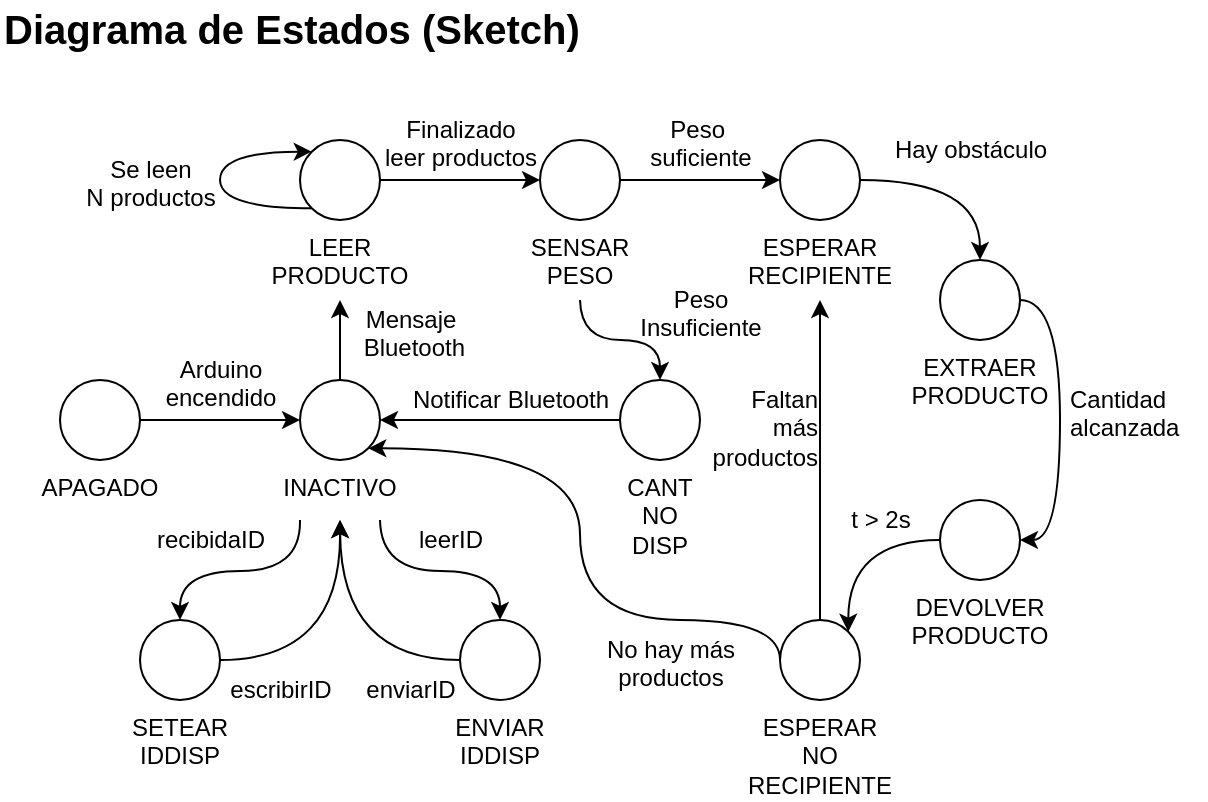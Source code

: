 <mxfile version="10.8.8" type="device"><diagram id="LdGHmscpzm3_y8xrU2Cn" name="Page-1"><mxGraphModel dx="1074" dy="435" grid="1" gridSize="10" guides="1" tooltips="1" connect="1" arrows="1" fold="1" page="1" pageScale="1" pageWidth="827" pageHeight="1169" math="0" shadow="0"><root><mxCell id="0"/><mxCell id="1" parent="0"/><mxCell id="h4iURpKuY5xD3Hi3p4hR-3" style="edgeStyle=orthogonalEdgeStyle;orthogonalLoop=1;jettySize=auto;html=1;exitX=1;exitY=0.5;exitDx=0;exitDy=0;entryX=0;entryY=0.5;entryDx=0;entryDy=0;curved=1;" parent="1" source="h4iURpKuY5xD3Hi3p4hR-1" target="h4iURpKuY5xD3Hi3p4hR-2" edge="1"><mxGeometry relative="1" as="geometry"/></mxCell><mxCell id="h4iURpKuY5xD3Hi3p4hR-1" value="APAGADO" style="ellipse;whiteSpace=wrap;html=1;aspect=fixed;labelPosition=center;verticalLabelPosition=bottom;align=center;verticalAlign=top;" parent="1" vertex="1"><mxGeometry x="40" y="200" width="40" height="40" as="geometry"/></mxCell><mxCell id="h4iURpKuY5xD3Hi3p4hR-29" style="edgeStyle=orthogonalEdgeStyle;curved=1;orthogonalLoop=1;jettySize=auto;html=1;exitX=1;exitY=0.5;exitDx=0;exitDy=0;entryX=0;entryY=0.5;entryDx=0;entryDy=0;startArrow=classic;startFill=1;endArrow=none;endFill=0;" parent="1" source="h4iURpKuY5xD3Hi3p4hR-2" target="h4iURpKuY5xD3Hi3p4hR-26" edge="1"><mxGeometry relative="1" as="geometry"/></mxCell><mxCell id="h4iURpKuY5xD3Hi3p4hR-30" style="edgeStyle=orthogonalEdgeStyle;curved=1;orthogonalLoop=1;jettySize=auto;html=1;exitX=0.5;exitY=0;exitDx=0;exitDy=0;startArrow=none;startFill=0;endArrow=classic;endFill=1;" parent="1" source="h4iURpKuY5xD3Hi3p4hR-2" edge="1"><mxGeometry relative="1" as="geometry"><mxPoint x="180" y="160" as="targetPoint"/></mxGeometry></mxCell><mxCell id="h4iURpKuY5xD3Hi3p4hR-2" value="INACTIVO&lt;br&gt;" style="ellipse;whiteSpace=wrap;html=1;aspect=fixed;labelPosition=center;verticalLabelPosition=bottom;align=center;verticalAlign=top;" parent="1" vertex="1"><mxGeometry x="160" y="200" width="40" height="40" as="geometry"/></mxCell><mxCell id="h4iURpKuY5xD3Hi3p4hR-4" value="Diagrama de Estados (Sketch)" style="text;html=1;resizable=0;points=[];autosize=1;align=left;verticalAlign=top;spacingTop=-4;fontSize=20;fontStyle=1" parent="1" vertex="1"><mxGeometry x="10" y="10" width="290" height="30" as="geometry"/></mxCell><mxCell id="h4iURpKuY5xD3Hi3p4hR-24" style="edgeStyle=orthogonalEdgeStyle;curved=1;orthogonalLoop=1;jettySize=auto;html=1;exitX=1;exitY=0.5;exitDx=0;exitDy=0;entryX=0;entryY=0.5;entryDx=0;entryDy=0;" parent="1" source="h4iURpKuY5xD3Hi3p4hR-5" target="h4iURpKuY5xD3Hi3p4hR-8" edge="1"><mxGeometry relative="1" as="geometry"/></mxCell><mxCell id="h4iURpKuY5xD3Hi3p4hR-5" value="LEER PRODUCTO&lt;br&gt;" style="ellipse;whiteSpace=wrap;html=1;aspect=fixed;labelPosition=center;verticalLabelPosition=bottom;align=center;verticalAlign=top;" parent="1" vertex="1"><mxGeometry x="160" y="80" width="40" height="40" as="geometry"/></mxCell><mxCell id="h4iURpKuY5xD3Hi3p4hR-23" style="edgeStyle=orthogonalEdgeStyle;curved=1;orthogonalLoop=1;jettySize=auto;html=1;exitX=1;exitY=0.5;exitDx=0;exitDy=0;entryX=0;entryY=0.5;entryDx=0;entryDy=0;" parent="1" source="h4iURpKuY5xD3Hi3p4hR-8" target="h4iURpKuY5xD3Hi3p4hR-9" edge="1"><mxGeometry relative="1" as="geometry"/></mxCell><mxCell id="h4iURpKuY5xD3Hi3p4hR-8" value="SENSAR PESO&lt;br&gt;" style="ellipse;whiteSpace=wrap;html=1;aspect=fixed;labelPosition=center;verticalLabelPosition=bottom;align=center;verticalAlign=top;" parent="1" vertex="1"><mxGeometry x="280" y="80" width="40" height="40" as="geometry"/></mxCell><mxCell id="h4iURpKuY5xD3Hi3p4hR-20" style="edgeStyle=orthogonalEdgeStyle;curved=1;orthogonalLoop=1;jettySize=auto;html=1;exitX=1;exitY=0.5;exitDx=0;exitDy=0;entryX=0.5;entryY=0;entryDx=0;entryDy=0;" parent="1" source="h4iURpKuY5xD3Hi3p4hR-9" target="h4iURpKuY5xD3Hi3p4hR-14" edge="1"><mxGeometry relative="1" as="geometry"/></mxCell><mxCell id="h4iURpKuY5xD3Hi3p4hR-9" value="ESPERAR RECIPIENTE&lt;br&gt;" style="ellipse;whiteSpace=wrap;html=1;aspect=fixed;labelPosition=center;verticalLabelPosition=bottom;align=center;verticalAlign=top;" parent="1" vertex="1"><mxGeometry x="400" y="80" width="40" height="40" as="geometry"/></mxCell><mxCell id="h4iURpKuY5xD3Hi3p4hR-31" style="edgeStyle=orthogonalEdgeStyle;curved=1;orthogonalLoop=1;jettySize=auto;html=1;exitX=0;exitY=0.5;exitDx=0;exitDy=0;entryX=1;entryY=0;entryDx=0;entryDy=0;startArrow=none;startFill=0;endArrow=classic;endFill=1;" parent="1" source="h4iURpKuY5xD3Hi3p4hR-13" target="h4iURpKuY5xD3Hi3p4hR-15" edge="1"><mxGeometry relative="1" as="geometry"/></mxCell><mxCell id="h4iURpKuY5xD3Hi3p4hR-13" value="DEVOLVER PRODUCTO&lt;br&gt;" style="ellipse;whiteSpace=wrap;html=1;aspect=fixed;labelPosition=center;verticalLabelPosition=bottom;align=center;verticalAlign=top;" parent="1" vertex="1"><mxGeometry x="480" y="260" width="40" height="40" as="geometry"/></mxCell><mxCell id="h4iURpKuY5xD3Hi3p4hR-21" style="edgeStyle=orthogonalEdgeStyle;curved=1;orthogonalLoop=1;jettySize=auto;html=1;exitX=1;exitY=0.5;exitDx=0;exitDy=0;entryX=1;entryY=0.5;entryDx=0;entryDy=0;" parent="1" source="h4iURpKuY5xD3Hi3p4hR-14" target="h4iURpKuY5xD3Hi3p4hR-13" edge="1"><mxGeometry relative="1" as="geometry"><Array as="points"><mxPoint x="540" y="160"/><mxPoint x="540" y="280"/></Array></mxGeometry></mxCell><mxCell id="h4iURpKuY5xD3Hi3p4hR-14" value="EXTRAER PRODUCTO&lt;br&gt;" style="ellipse;whiteSpace=wrap;html=1;aspect=fixed;labelPosition=center;verticalLabelPosition=bottom;align=center;verticalAlign=top;" parent="1" vertex="1"><mxGeometry x="480" y="140" width="40" height="40" as="geometry"/></mxCell><mxCell id="h4iURpKuY5xD3Hi3p4hR-32" style="edgeStyle=orthogonalEdgeStyle;curved=1;orthogonalLoop=1;jettySize=auto;html=1;exitX=0.5;exitY=0;exitDx=0;exitDy=0;startArrow=none;startFill=0;endArrow=classic;endFill=1;" parent="1" source="h4iURpKuY5xD3Hi3p4hR-15" edge="1"><mxGeometry relative="1" as="geometry"><mxPoint x="420" y="160" as="targetPoint"/></mxGeometry></mxCell><mxCell id="h4iURpKuY5xD3Hi3p4hR-39" style="edgeStyle=orthogonalEdgeStyle;curved=1;orthogonalLoop=1;jettySize=auto;html=1;exitX=0;exitY=0.5;exitDx=0;exitDy=0;entryX=1;entryY=1;entryDx=0;entryDy=0;startArrow=none;startFill=0;endArrow=classic;endFill=1;" parent="1" source="h4iURpKuY5xD3Hi3p4hR-15" target="h4iURpKuY5xD3Hi3p4hR-2" edge="1"><mxGeometry relative="1" as="geometry"><Array as="points"><mxPoint x="400" y="320"/><mxPoint x="300" y="320"/><mxPoint x="300" y="234"/></Array></mxGeometry></mxCell><mxCell id="h4iURpKuY5xD3Hi3p4hR-15" value="ESPERAR NO RECIPIENTE&lt;br&gt;" style="ellipse;whiteSpace=wrap;html=1;aspect=fixed;labelPosition=center;verticalLabelPosition=bottom;align=center;verticalAlign=top;" parent="1" vertex="1"><mxGeometry x="400" y="320" width="40" height="40" as="geometry"/></mxCell><mxCell id="h4iURpKuY5xD3Hi3p4hR-27" style="edgeStyle=orthogonalEdgeStyle;curved=1;orthogonalLoop=1;jettySize=auto;html=1;exitX=0.5;exitY=0;exitDx=0;exitDy=0;startArrow=classic;startFill=1;endArrow=none;endFill=0;" parent="1" source="h4iURpKuY5xD3Hi3p4hR-26" edge="1"><mxGeometry relative="1" as="geometry"><mxPoint x="300" y="160" as="targetPoint"/></mxGeometry></mxCell><mxCell id="h4iURpKuY5xD3Hi3p4hR-26" value="CANT NO DISP&lt;br&gt;" style="ellipse;whiteSpace=wrap;html=1;aspect=fixed;labelPosition=center;verticalLabelPosition=bottom;align=center;verticalAlign=top;" parent="1" vertex="1"><mxGeometry x="320" y="200" width="40" height="40" as="geometry"/></mxCell><mxCell id="h4iURpKuY5xD3Hi3p4hR-44" style="edgeStyle=orthogonalEdgeStyle;curved=1;orthogonalLoop=1;jettySize=auto;html=1;exitX=1;exitY=0.5;exitDx=0;exitDy=0;startArrow=none;startFill=0;endArrow=classic;endFill=1;" parent="1" source="h4iURpKuY5xD3Hi3p4hR-40" edge="1"><mxGeometry relative="1" as="geometry"><mxPoint x="180" y="270" as="targetPoint"/></mxGeometry></mxCell><mxCell id="h4iURpKuY5xD3Hi3p4hR-46" style="edgeStyle=orthogonalEdgeStyle;curved=1;orthogonalLoop=1;jettySize=auto;html=1;exitX=0.5;exitY=0;exitDx=0;exitDy=0;startArrow=classic;startFill=1;endArrow=none;endFill=0;" parent="1" source="h4iURpKuY5xD3Hi3p4hR-40" edge="1"><mxGeometry relative="1" as="geometry"><mxPoint x="160" y="270" as="targetPoint"/></mxGeometry></mxCell><mxCell id="h4iURpKuY5xD3Hi3p4hR-40" value="SETEAR IDDISP&lt;br&gt;" style="ellipse;whiteSpace=wrap;html=1;aspect=fixed;labelPosition=center;verticalLabelPosition=bottom;align=center;verticalAlign=top;" parent="1" vertex="1"><mxGeometry x="80" y="320" width="40" height="40" as="geometry"/></mxCell><mxCell id="h4iURpKuY5xD3Hi3p4hR-45" style="edgeStyle=orthogonalEdgeStyle;curved=1;orthogonalLoop=1;jettySize=auto;html=1;exitX=0;exitY=0.5;exitDx=0;exitDy=0;startArrow=none;startFill=0;endArrow=classic;endFill=1;" parent="1" source="h4iURpKuY5xD3Hi3p4hR-41" edge="1"><mxGeometry relative="1" as="geometry"><mxPoint x="180" y="270" as="targetPoint"/></mxGeometry></mxCell><mxCell id="h4iURpKuY5xD3Hi3p4hR-47" style="edgeStyle=orthogonalEdgeStyle;curved=1;orthogonalLoop=1;jettySize=auto;html=1;exitX=0.5;exitY=0;exitDx=0;exitDy=0;startArrow=classic;startFill=1;endArrow=none;endFill=0;" parent="1" source="h4iURpKuY5xD3Hi3p4hR-41" edge="1"><mxGeometry relative="1" as="geometry"><mxPoint x="200" y="270" as="targetPoint"/></mxGeometry></mxCell><mxCell id="h4iURpKuY5xD3Hi3p4hR-41" value="ENVIAR IDDISP&lt;br&gt;" style="ellipse;whiteSpace=wrap;html=1;aspect=fixed;labelPosition=center;verticalLabelPosition=bottom;align=center;verticalAlign=top;" parent="1" vertex="1"><mxGeometry x="240" y="320" width="40" height="40" as="geometry"/></mxCell><mxCell id="h4iURpKuY5xD3Hi3p4hR-48" style="edgeStyle=orthogonalEdgeStyle;curved=1;orthogonalLoop=1;jettySize=auto;html=1;exitX=0;exitY=0;exitDx=0;exitDy=0;entryX=0;entryY=1;entryDx=0;entryDy=0;startArrow=classic;startFill=1;endArrow=none;endFill=0;" parent="1" source="h4iURpKuY5xD3Hi3p4hR-5" target="h4iURpKuY5xD3Hi3p4hR-5" edge="1"><mxGeometry relative="1" as="geometry"><Array as="points"><mxPoint x="120" y="86"/><mxPoint x="120" y="114"/></Array></mxGeometry></mxCell><mxCell id="h4iURpKuY5xD3Hi3p4hR-49" value="Arduino &lt;br&gt;encendido" style="text;html=1;resizable=0;points=[];autosize=1;align=center;verticalAlign=top;spacingTop=-4;" parent="1" vertex="1"><mxGeometry x="85" y="185" width="70" height="30" as="geometry"/></mxCell><mxCell id="h4iURpKuY5xD3Hi3p4hR-50" value="Se leen&lt;br&gt;N productos&lt;br&gt;" style="text;html=1;resizable=0;points=[];autosize=1;align=center;verticalAlign=top;spacingTop=-4;" parent="1" vertex="1"><mxGeometry x="45" y="85" width="80" height="30" as="geometry"/></mxCell><mxCell id="h4iURpKuY5xD3Hi3p4hR-51" value="Mensaje&lt;br&gt;&amp;nbsp;Bluetooth" style="text;html=1;resizable=0;points=[];autosize=1;align=center;verticalAlign=top;spacingTop=-4;" parent="1" vertex="1"><mxGeometry x="180" y="160" width="70" height="30" as="geometry"/></mxCell><mxCell id="h4iURpKuY5xD3Hi3p4hR-52" value="Finalizado&lt;br&gt;leer productos&lt;br&gt;" style="text;html=1;resizable=0;points=[];autosize=1;align=center;verticalAlign=top;spacingTop=-4;" parent="1" vertex="1"><mxGeometry x="195" y="65" width="90" height="30" as="geometry"/></mxCell><mxCell id="h4iURpKuY5xD3Hi3p4hR-53" value="Peso&amp;nbsp;&lt;br&gt;suficiente&lt;br&gt;" style="text;html=1;resizable=0;points=[];autosize=1;align=center;verticalAlign=top;spacingTop=-4;" parent="1" vertex="1"><mxGeometry x="325" y="65" width="70" height="30" as="geometry"/></mxCell><mxCell id="h4iURpKuY5xD3Hi3p4hR-54" value="Peso&lt;br&gt;Insuficiente&lt;br&gt;" style="text;html=1;resizable=0;points=[];autosize=1;align=center;verticalAlign=top;spacingTop=-4;" parent="1" vertex="1"><mxGeometry x="320" y="150" width="80" height="30" as="geometry"/></mxCell><mxCell id="h4iURpKuY5xD3Hi3p4hR-55" value="Hay obstáculo" style="text;html=1;resizable=0;points=[];autosize=1;align=center;verticalAlign=top;spacingTop=-4;" parent="1" vertex="1"><mxGeometry x="450" y="75" width="90" height="20" as="geometry"/></mxCell><mxCell id="h4iURpKuY5xD3Hi3p4hR-56" value="Cantidad&lt;br&gt;alcanzada&lt;br&gt;" style="text;html=1;resizable=0;points=[];autosize=1;align=left;verticalAlign=top;spacingTop=-4;" parent="1" vertex="1"><mxGeometry x="543" y="200" width="70" height="30" as="geometry"/></mxCell><mxCell id="h4iURpKuY5xD3Hi3p4hR-57" value="t &amp;gt; 2s&lt;br&gt;" style="text;html=1;resizable=0;points=[];autosize=1;align=center;verticalAlign=top;spacingTop=-4;" parent="1" vertex="1"><mxGeometry x="425" y="260" width="50" height="20" as="geometry"/></mxCell><mxCell id="h4iURpKuY5xD3Hi3p4hR-58" value="Faltan &lt;br&gt;más &lt;br&gt;productos&lt;br&gt;" style="text;html=1;resizable=0;points=[];autosize=1;align=right;verticalAlign=top;spacingTop=-4;" parent="1" vertex="1"><mxGeometry x="350" y="200" width="70" height="40" as="geometry"/></mxCell><mxCell id="h4iURpKuY5xD3Hi3p4hR-59" value="No hay más&lt;br&gt;productos&lt;br&gt;" style="text;html=1;resizable=0;points=[];autosize=1;align=center;verticalAlign=top;spacingTop=-4;" parent="1" vertex="1"><mxGeometry x="305" y="325" width="80" height="30" as="geometry"/></mxCell><mxCell id="h4iURpKuY5xD3Hi3p4hR-60" value="Notificar Bluetooth&lt;br&gt;" style="text;html=1;resizable=0;points=[];autosize=1;align=center;verticalAlign=top;spacingTop=-4;" parent="1" vertex="1"><mxGeometry x="210" y="200" width="110" height="20" as="geometry"/></mxCell><mxCell id="h4iURpKuY5xD3Hi3p4hR-62" value="recibidaID" style="text;html=1;resizable=0;points=[];autosize=1;align=center;verticalAlign=top;spacingTop=-4;" parent="1" vertex="1"><mxGeometry x="80" y="270" width="70" height="20" as="geometry"/></mxCell><mxCell id="h4iURpKuY5xD3Hi3p4hR-63" value="leerID" style="text;html=1;resizable=0;points=[];autosize=1;align=center;verticalAlign=top;spacingTop=-4;" parent="1" vertex="1"><mxGeometry x="210" y="270" width="50" height="20" as="geometry"/></mxCell><mxCell id="h4iURpKuY5xD3Hi3p4hR-64" value="enviarID" style="text;html=1;resizable=0;points=[];autosize=1;align=center;verticalAlign=top;spacingTop=-4;" parent="1" vertex="1"><mxGeometry x="185" y="345" width="60" height="20" as="geometry"/></mxCell><mxCell id="h4iURpKuY5xD3Hi3p4hR-65" value="escribirID" style="text;html=1;resizable=0;points=[];autosize=1;align=center;verticalAlign=top;spacingTop=-4;" parent="1" vertex="1"><mxGeometry x="115" y="345" width="70" height="20" as="geometry"/></mxCell></root></mxGraphModel></diagram></mxfile>